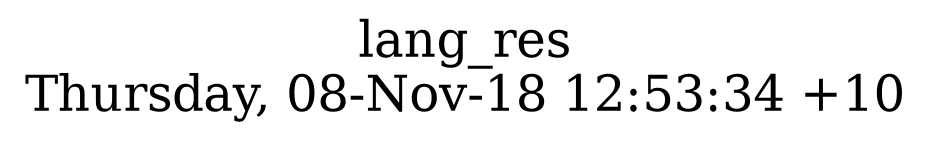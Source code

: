 digraph G {
fontsize="24";
label="lang_res\nThursday, 08-Nov-18 12:53:34 +10";
nojustify=true;
ordering=out;
rankdir=LR;
size="30";
}

